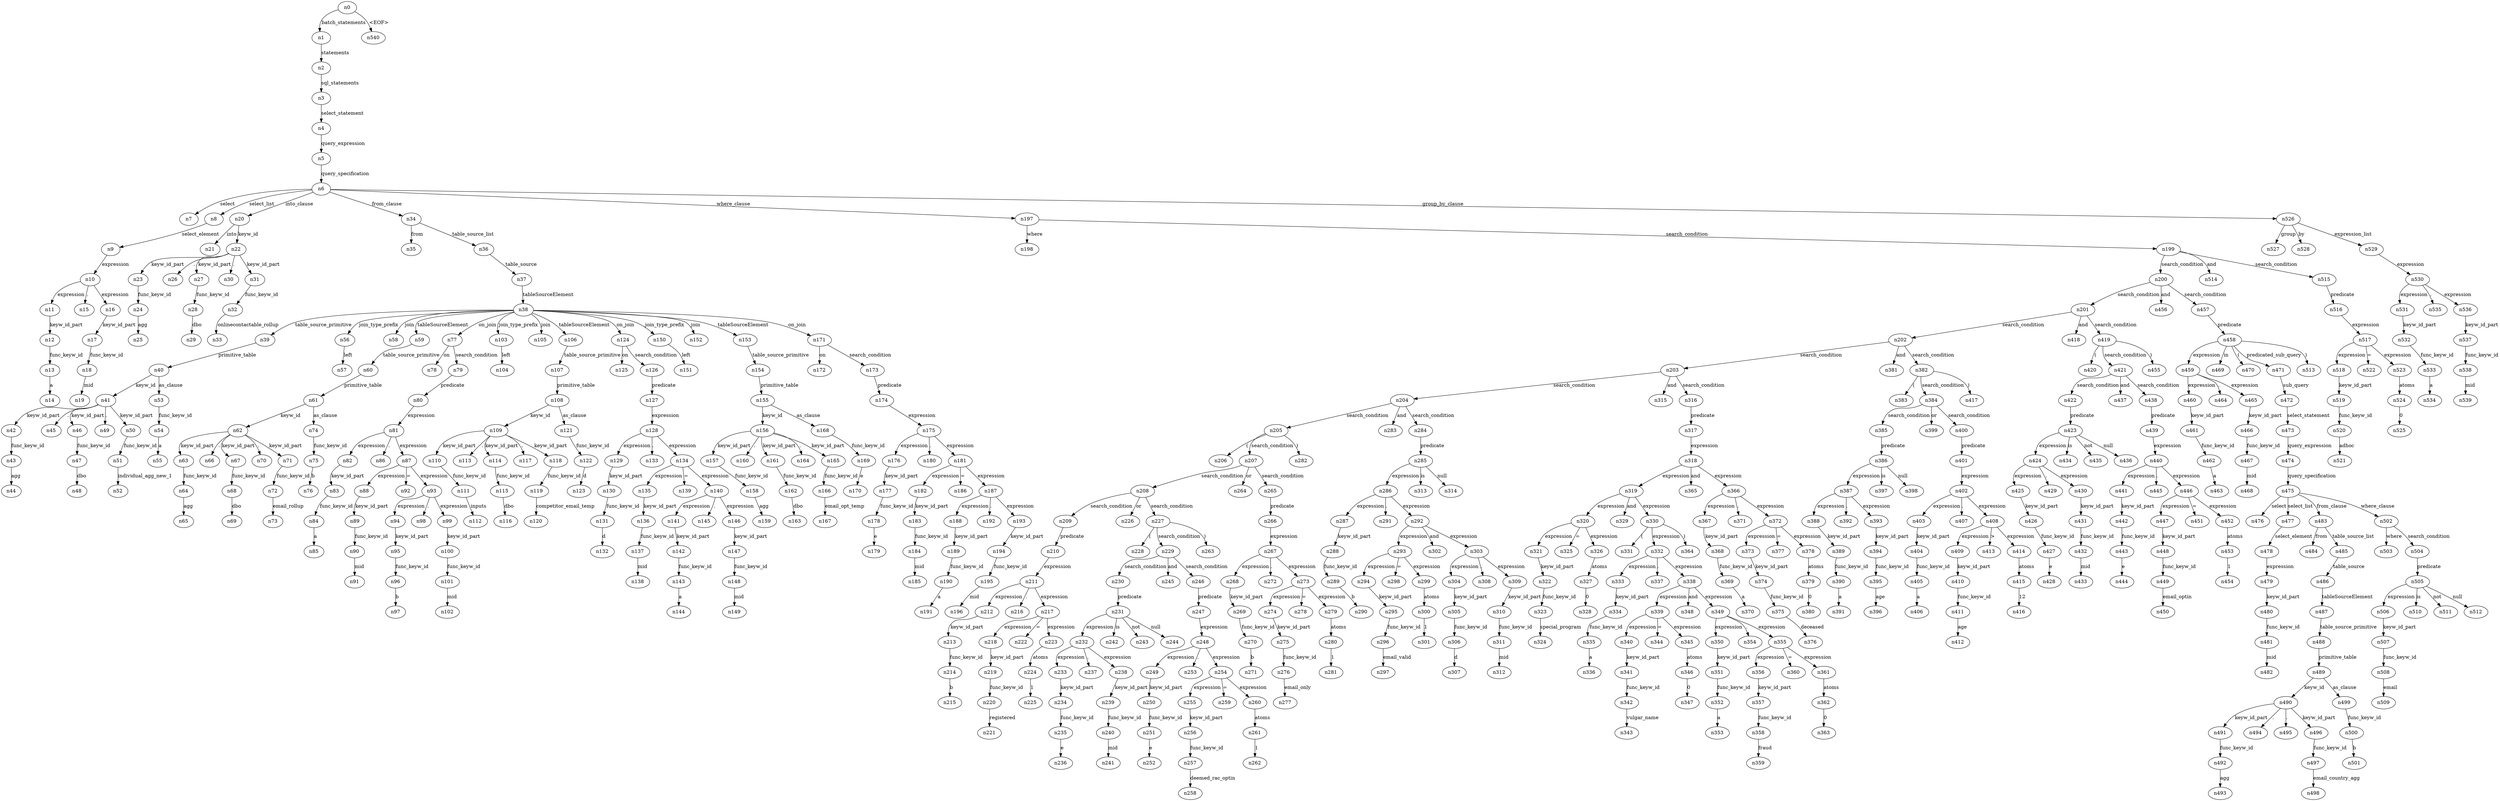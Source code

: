 digraph ParseTree {
  n0 -> n1 [label="batch_statements"];
  n1 -> n2 [label="statements"];
  n2 -> n3 [label="sql_statements"];
  n3 -> n4 [label="select_statement"];
  n4 -> n5 [label="query_expression"];
  n5 -> n6 [label="query_specification"];
  n6 -> n7 [label="select"];
  n6 -> n8 [label="select_list"];
  n8 -> n9 [label="select_element"];
  n9 -> n10 [label="expression"];
  n10 -> n11 [label="expression"];
  n11 -> n12 [label="keyw_id_part"];
  n12 -> n13 [label="func_keyw_id"];
  n13 -> n14 [label="a"];
  n10 -> n15 [label="."];
  n10 -> n16 [label="expression"];
  n16 -> n17 [label="keyw_id_part"];
  n17 -> n18 [label="func_keyw_id"];
  n18 -> n19 [label="mid"];
  n6 -> n20 [label="into_clause"];
  n20 -> n21 [label="into"];
  n20 -> n22 [label="keyw_id"];
  n22 -> n23 [label="keyw_id_part"];
  n23 -> n24 [label="func_keyw_id"];
  n24 -> n25 [label="agg"];
  n22 -> n26 [label="."];
  n22 -> n27 [label="keyw_id_part"];
  n27 -> n28 [label="func_keyw_id"];
  n28 -> n29 [label="dbo"];
  n22 -> n30 [label="."];
  n22 -> n31 [label="keyw_id_part"];
  n31 -> n32 [label="func_keyw_id"];
  n32 -> n33 [label="onlinecontactable_rollup"];
  n6 -> n34 [label="from_clause"];
  n34 -> n35 [label="from"];
  n34 -> n36 [label="table_source_list"];
  n36 -> n37 [label="table_source"];
  n37 -> n38 [label="tableSourceElement"];
  n38 -> n39 [label="table_source_primitive"];
  n39 -> n40 [label="primitive_table"];
  n40 -> n41 [label="keyw_id"];
  n41 -> n42 [label="keyw_id_part"];
  n42 -> n43 [label="func_keyw_id"];
  n43 -> n44 [label="agg"];
  n41 -> n45 [label="."];
  n41 -> n46 [label="keyw_id_part"];
  n46 -> n47 [label="func_keyw_id"];
  n47 -> n48 [label="dbo"];
  n41 -> n49 [label="."];
  n41 -> n50 [label="keyw_id_part"];
  n50 -> n51 [label="func_keyw_id"];
  n51 -> n52 [label="individual_agg_new_1"];
  n40 -> n53 [label="as_clause"];
  n53 -> n54 [label="func_keyw_id"];
  n54 -> n55 [label="a"];
  n38 -> n56 [label="join_type_prefix"];
  n56 -> n57 [label="left"];
  n38 -> n58 [label="join"];
  n38 -> n59 [label="tableSourceElement"];
  n59 -> n60 [label="table_source_primitive"];
  n60 -> n61 [label="primitive_table"];
  n61 -> n62 [label="keyw_id"];
  n62 -> n63 [label="keyw_id_part"];
  n63 -> n64 [label="func_keyw_id"];
  n64 -> n65 [label="agg"];
  n62 -> n66 [label="."];
  n62 -> n67 [label="keyw_id_part"];
  n67 -> n68 [label="func_keyw_id"];
  n68 -> n69 [label="dbo"];
  n62 -> n70 [label="."];
  n62 -> n71 [label="keyw_id_part"];
  n71 -> n72 [label="func_keyw_id"];
  n72 -> n73 [label="email_rollup"];
  n61 -> n74 [label="as_clause"];
  n74 -> n75 [label="func_keyw_id"];
  n75 -> n76 [label="b"];
  n38 -> n77 [label="on_join"];
  n77 -> n78 [label="on"];
  n77 -> n79 [label="search_condition"];
  n79 -> n80 [label="predicate"];
  n80 -> n81 [label="expression"];
  n81 -> n82 [label="expression"];
  n82 -> n83 [label="keyw_id_part"];
  n83 -> n84 [label="func_keyw_id"];
  n84 -> n85 [label="a"];
  n81 -> n86 [label="."];
  n81 -> n87 [label="expression"];
  n87 -> n88 [label="expression"];
  n88 -> n89 [label="keyw_id_part"];
  n89 -> n90 [label="func_keyw_id"];
  n90 -> n91 [label="mid"];
  n87 -> n92 [label="="];
  n87 -> n93 [label="expression"];
  n93 -> n94 [label="expression"];
  n94 -> n95 [label="keyw_id_part"];
  n95 -> n96 [label="func_keyw_id"];
  n96 -> n97 [label="b"];
  n93 -> n98 [label="."];
  n93 -> n99 [label="expression"];
  n99 -> n100 [label="keyw_id_part"];
  n100 -> n101 [label="func_keyw_id"];
  n101 -> n102 [label="mid"];
  n38 -> n103 [label="join_type_prefix"];
  n103 -> n104 [label="left"];
  n38 -> n105 [label="join"];
  n38 -> n106 [label="tableSourceElement"];
  n106 -> n107 [label="table_source_primitive"];
  n107 -> n108 [label="primitive_table"];
  n108 -> n109 [label="keyw_id"];
  n109 -> n110 [label="keyw_id_part"];
  n110 -> n111 [label="func_keyw_id"];
  n111 -> n112 [label="inputs"];
  n109 -> n113 [label="."];
  n109 -> n114 [label="keyw_id_part"];
  n114 -> n115 [label="func_keyw_id"];
  n115 -> n116 [label="dbo"];
  n109 -> n117 [label="."];
  n109 -> n118 [label="keyw_id_part"];
  n118 -> n119 [label="func_keyw_id"];
  n119 -> n120 [label="competitor_email_temp"];
  n108 -> n121 [label="as_clause"];
  n121 -> n122 [label="func_keyw_id"];
  n122 -> n123 [label="d"];
  n38 -> n124 [label="on_join"];
  n124 -> n125 [label="on"];
  n124 -> n126 [label="search_condition"];
  n126 -> n127 [label="predicate"];
  n127 -> n128 [label="expression"];
  n128 -> n129 [label="expression"];
  n129 -> n130 [label="keyw_id_part"];
  n130 -> n131 [label="func_keyw_id"];
  n131 -> n132 [label="d"];
  n128 -> n133 [label="."];
  n128 -> n134 [label="expression"];
  n134 -> n135 [label="expression"];
  n135 -> n136 [label="keyw_id_part"];
  n136 -> n137 [label="func_keyw_id"];
  n137 -> n138 [label="mid"];
  n134 -> n139 [label="="];
  n134 -> n140 [label="expression"];
  n140 -> n141 [label="expression"];
  n141 -> n142 [label="keyw_id_part"];
  n142 -> n143 [label="func_keyw_id"];
  n143 -> n144 [label="a"];
  n140 -> n145 [label="."];
  n140 -> n146 [label="expression"];
  n146 -> n147 [label="keyw_id_part"];
  n147 -> n148 [label="func_keyw_id"];
  n148 -> n149 [label="mid"];
  n38 -> n150 [label="join_type_prefix"];
  n150 -> n151 [label="left"];
  n38 -> n152 [label="join"];
  n38 -> n153 [label="tableSourceElement"];
  n153 -> n154 [label="table_source_primitive"];
  n154 -> n155 [label="primitive_table"];
  n155 -> n156 [label="keyw_id"];
  n156 -> n157 [label="keyw_id_part"];
  n157 -> n158 [label="func_keyw_id"];
  n158 -> n159 [label="agg"];
  n156 -> n160 [label="."];
  n156 -> n161 [label="keyw_id_part"];
  n161 -> n162 [label="func_keyw_id"];
  n162 -> n163 [label="dbo"];
  n156 -> n164 [label="."];
  n156 -> n165 [label="keyw_id_part"];
  n165 -> n166 [label="func_keyw_id"];
  n166 -> n167 [label="email_opt_temp"];
  n155 -> n168 [label="as_clause"];
  n168 -> n169 [label="func_keyw_id"];
  n169 -> n170 [label="e"];
  n38 -> n171 [label="on_join"];
  n171 -> n172 [label="on"];
  n171 -> n173 [label="search_condition"];
  n173 -> n174 [label="predicate"];
  n174 -> n175 [label="expression"];
  n175 -> n176 [label="expression"];
  n176 -> n177 [label="keyw_id_part"];
  n177 -> n178 [label="func_keyw_id"];
  n178 -> n179 [label="e"];
  n175 -> n180 [label="."];
  n175 -> n181 [label="expression"];
  n181 -> n182 [label="expression"];
  n182 -> n183 [label="keyw_id_part"];
  n183 -> n184 [label="func_keyw_id"];
  n184 -> n185 [label="mid"];
  n181 -> n186 [label="="];
  n181 -> n187 [label="expression"];
  n187 -> n188 [label="expression"];
  n188 -> n189 [label="keyw_id_part"];
  n189 -> n190 [label="func_keyw_id"];
  n190 -> n191 [label="a"];
  n187 -> n192 [label="."];
  n187 -> n193 [label="expression"];
  n193 -> n194 [label="keyw_id_part"];
  n194 -> n195 [label="func_keyw_id"];
  n195 -> n196 [label="mid"];
  n6 -> n197 [label="where_clause"];
  n197 -> n198 [label="where"];
  n197 -> n199 [label="search_condition"];
  n199 -> n200 [label="search_condition"];
  n200 -> n201 [label="search_condition"];
  n201 -> n202 [label="search_condition"];
  n202 -> n203 [label="search_condition"];
  n203 -> n204 [label="search_condition"];
  n204 -> n205 [label="search_condition"];
  n205 -> n206 [label="("];
  n205 -> n207 [label="search_condition"];
  n207 -> n208 [label="search_condition"];
  n208 -> n209 [label="search_condition"];
  n209 -> n210 [label="predicate"];
  n210 -> n211 [label="expression"];
  n211 -> n212 [label="expression"];
  n212 -> n213 [label="keyw_id_part"];
  n213 -> n214 [label="func_keyw_id"];
  n214 -> n215 [label="b"];
  n211 -> n216 [label="."];
  n211 -> n217 [label="expression"];
  n217 -> n218 [label="expression"];
  n218 -> n219 [label="keyw_id_part"];
  n219 -> n220 [label="func_keyw_id"];
  n220 -> n221 [label="registered"];
  n217 -> n222 [label="="];
  n217 -> n223 [label="expression"];
  n223 -> n224 [label="atoms"];
  n224 -> n225 [label="1"];
  n208 -> n226 [label="or"];
  n208 -> n227 [label="search_condition"];
  n227 -> n228 [label="("];
  n227 -> n229 [label="search_condition"];
  n229 -> n230 [label="search_condition"];
  n230 -> n231 [label="predicate"];
  n231 -> n232 [label="expression"];
  n232 -> n233 [label="expression"];
  n233 -> n234 [label="keyw_id_part"];
  n234 -> n235 [label="func_keyw_id"];
  n235 -> n236 [label="e"];
  n232 -> n237 [label="."];
  n232 -> n238 [label="expression"];
  n238 -> n239 [label="keyw_id_part"];
  n239 -> n240 [label="func_keyw_id"];
  n240 -> n241 [label="mid"];
  n231 -> n242 [label="is"];
  n231 -> n243 [label="not"];
  n231 -> n244 [label="null"];
  n229 -> n245 [label="and"];
  n229 -> n246 [label="search_condition"];
  n246 -> n247 [label="predicate"];
  n247 -> n248 [label="expression"];
  n248 -> n249 [label="expression"];
  n249 -> n250 [label="keyw_id_part"];
  n250 -> n251 [label="func_keyw_id"];
  n251 -> n252 [label="e"];
  n248 -> n253 [label="."];
  n248 -> n254 [label="expression"];
  n254 -> n255 [label="expression"];
  n255 -> n256 [label="keyw_id_part"];
  n256 -> n257 [label="func_keyw_id"];
  n257 -> n258 [label="deemed_rac_optin"];
  n254 -> n259 [label="="];
  n254 -> n260 [label="expression"];
  n260 -> n261 [label="atoms"];
  n261 -> n262 [label="1"];
  n227 -> n263 [label=")"];
  n207 -> n264 [label="or"];
  n207 -> n265 [label="search_condition"];
  n265 -> n266 [label="predicate"];
  n266 -> n267 [label="expression"];
  n267 -> n268 [label="expression"];
  n268 -> n269 [label="keyw_id_part"];
  n269 -> n270 [label="func_keyw_id"];
  n270 -> n271 [label="b"];
  n267 -> n272 [label="."];
  n267 -> n273 [label="expression"];
  n273 -> n274 [label="expression"];
  n274 -> n275 [label="keyw_id_part"];
  n275 -> n276 [label="func_keyw_id"];
  n276 -> n277 [label="email_only"];
  n273 -> n278 [label="="];
  n273 -> n279 [label="expression"];
  n279 -> n280 [label="atoms"];
  n280 -> n281 [label="1"];
  n205 -> n282 [label=")"];
  n204 -> n283 [label="and"];
  n204 -> n284 [label="search_condition"];
  n284 -> n285 [label="predicate"];
  n285 -> n286 [label="expression"];
  n286 -> n287 [label="expression"];
  n287 -> n288 [label="keyw_id_part"];
  n288 -> n289 [label="func_keyw_id"];
  n289 -> n290 [label="b"];
  n286 -> n291 [label="."];
  n286 -> n292 [label="expression"];
  n292 -> n293 [label="expression"];
  n293 -> n294 [label="expression"];
  n294 -> n295 [label="keyw_id_part"];
  n295 -> n296 [label="func_keyw_id"];
  n296 -> n297 [label="email_valid"];
  n293 -> n298 [label="="];
  n293 -> n299 [label="expression"];
  n299 -> n300 [label="atoms"];
  n300 -> n301 [label="1"];
  n292 -> n302 [label="and"];
  n292 -> n303 [label="expression"];
  n303 -> n304 [label="expression"];
  n304 -> n305 [label="keyw_id_part"];
  n305 -> n306 [label="func_keyw_id"];
  n306 -> n307 [label="d"];
  n303 -> n308 [label="."];
  n303 -> n309 [label="expression"];
  n309 -> n310 [label="keyw_id_part"];
  n310 -> n311 [label="func_keyw_id"];
  n311 -> n312 [label="mid"];
  n285 -> n313 [label="is"];
  n285 -> n314 [label="null"];
  n203 -> n315 [label="and"];
  n203 -> n316 [label="search_condition"];
  n316 -> n317 [label="predicate"];
  n317 -> n318 [label="expression"];
  n318 -> n319 [label="expression"];
  n319 -> n320 [label="expression"];
  n320 -> n321 [label="expression"];
  n321 -> n322 [label="keyw_id_part"];
  n322 -> n323 [label="func_keyw_id"];
  n323 -> n324 [label="special_program"];
  n320 -> n325 [label="="];
  n320 -> n326 [label="expression"];
  n326 -> n327 [label="atoms"];
  n327 -> n328 [label="0"];
  n319 -> n329 [label="and"];
  n319 -> n330 [label="expression"];
  n330 -> n331 [label="("];
  n330 -> n332 [label="expression"];
  n332 -> n333 [label="expression"];
  n333 -> n334 [label="keyw_id_part"];
  n334 -> n335 [label="func_keyw_id"];
  n335 -> n336 [label="a"];
  n332 -> n337 [label="."];
  n332 -> n338 [label="expression"];
  n338 -> n339 [label="expression"];
  n339 -> n340 [label="expression"];
  n340 -> n341 [label="keyw_id_part"];
  n341 -> n342 [label="func_keyw_id"];
  n342 -> n343 [label="vulgar_name"];
  n339 -> n344 [label="="];
  n339 -> n345 [label="expression"];
  n345 -> n346 [label="atoms"];
  n346 -> n347 [label="0"];
  n338 -> n348 [label="and"];
  n338 -> n349 [label="expression"];
  n349 -> n350 [label="expression"];
  n350 -> n351 [label="keyw_id_part"];
  n351 -> n352 [label="func_keyw_id"];
  n352 -> n353 [label="a"];
  n349 -> n354 [label="."];
  n349 -> n355 [label="expression"];
  n355 -> n356 [label="expression"];
  n356 -> n357 [label="keyw_id_part"];
  n357 -> n358 [label="func_keyw_id"];
  n358 -> n359 [label="fraud"];
  n355 -> n360 [label="="];
  n355 -> n361 [label="expression"];
  n361 -> n362 [label="atoms"];
  n362 -> n363 [label="0"];
  n330 -> n364 [label=")"];
  n318 -> n365 [label="and"];
  n318 -> n366 [label="expression"];
  n366 -> n367 [label="expression"];
  n367 -> n368 [label="keyw_id_part"];
  n368 -> n369 [label="func_keyw_id"];
  n369 -> n370 [label="a"];
  n366 -> n371 [label="."];
  n366 -> n372 [label="expression"];
  n372 -> n373 [label="expression"];
  n373 -> n374 [label="keyw_id_part"];
  n374 -> n375 [label="func_keyw_id"];
  n375 -> n376 [label="deceased"];
  n372 -> n377 [label="="];
  n372 -> n378 [label="expression"];
  n378 -> n379 [label="atoms"];
  n379 -> n380 [label="0"];
  n202 -> n381 [label="and"];
  n202 -> n382 [label="search_condition"];
  n382 -> n383 [label="("];
  n382 -> n384 [label="search_condition"];
  n384 -> n385 [label="search_condition"];
  n385 -> n386 [label="predicate"];
  n386 -> n387 [label="expression"];
  n387 -> n388 [label="expression"];
  n388 -> n389 [label="keyw_id_part"];
  n389 -> n390 [label="func_keyw_id"];
  n390 -> n391 [label="a"];
  n387 -> n392 [label="."];
  n387 -> n393 [label="expression"];
  n393 -> n394 [label="keyw_id_part"];
  n394 -> n395 [label="func_keyw_id"];
  n395 -> n396 [label="age"];
  n386 -> n397 [label="is"];
  n386 -> n398 [label="null"];
  n384 -> n399 [label="or"];
  n384 -> n400 [label="search_condition"];
  n400 -> n401 [label="predicate"];
  n401 -> n402 [label="expression"];
  n402 -> n403 [label="expression"];
  n403 -> n404 [label="keyw_id_part"];
  n404 -> n405 [label="func_keyw_id"];
  n405 -> n406 [label="a"];
  n402 -> n407 [label="."];
  n402 -> n408 [label="expression"];
  n408 -> n409 [label="expression"];
  n409 -> n410 [label="keyw_id_part"];
  n410 -> n411 [label="func_keyw_id"];
  n411 -> n412 [label="age"];
  n408 -> n413 [label=">"];
  n408 -> n414 [label="expression"];
  n414 -> n415 [label="atoms"];
  n415 -> n416 [label="12"];
  n382 -> n417 [label=")"];
  n201 -> n418 [label="and"];
  n201 -> n419 [label="search_condition"];
  n419 -> n420 [label="("];
  n419 -> n421 [label="search_condition"];
  n421 -> n422 [label="search_condition"];
  n422 -> n423 [label="predicate"];
  n423 -> n424 [label="expression"];
  n424 -> n425 [label="expression"];
  n425 -> n426 [label="keyw_id_part"];
  n426 -> n427 [label="func_keyw_id"];
  n427 -> n428 [label="e"];
  n424 -> n429 [label="."];
  n424 -> n430 [label="expression"];
  n430 -> n431 [label="keyw_id_part"];
  n431 -> n432 [label="func_keyw_id"];
  n432 -> n433 [label="mid"];
  n423 -> n434 [label="is"];
  n423 -> n435 [label="not"];
  n423 -> n436 [label="null"];
  n421 -> n437 [label="and"];
  n421 -> n438 [label="search_condition"];
  n438 -> n439 [label="predicate"];
  n439 -> n440 [label="expression"];
  n440 -> n441 [label="expression"];
  n441 -> n442 [label="keyw_id_part"];
  n442 -> n443 [label="func_keyw_id"];
  n443 -> n444 [label="e"];
  n440 -> n445 [label="."];
  n440 -> n446 [label="expression"];
  n446 -> n447 [label="expression"];
  n447 -> n448 [label="keyw_id_part"];
  n448 -> n449 [label="func_keyw_id"];
  n449 -> n450 [label="email_optin"];
  n446 -> n451 [label="="];
  n446 -> n452 [label="expression"];
  n452 -> n453 [label="atoms"];
  n453 -> n454 [label="1"];
  n419 -> n455 [label=")"];
  n200 -> n456 [label="and"];
  n200 -> n457 [label="search_condition"];
  n457 -> n458 [label="predicate"];
  n458 -> n459 [label="expression"];
  n459 -> n460 [label="expression"];
  n460 -> n461 [label="keyw_id_part"];
  n461 -> n462 [label="func_keyw_id"];
  n462 -> n463 [label="a"];
  n459 -> n464 [label="."];
  n459 -> n465 [label="expression"];
  n465 -> n466 [label="keyw_id_part"];
  n466 -> n467 [label="func_keyw_id"];
  n467 -> n468 [label="mid"];
  n458 -> n469 [label="in"];
  n458 -> n470 [label="("];
  n458 -> n471 [label="predicated_sub_query"];
  n471 -> n472 [label="sub_query"];
  n472 -> n473 [label="select_statement"];
  n473 -> n474 [label="query_expression"];
  n474 -> n475 [label="query_specification"];
  n475 -> n476 [label="select"];
  n475 -> n477 [label="select_list"];
  n477 -> n478 [label="select_element"];
  n478 -> n479 [label="expression"];
  n479 -> n480 [label="keyw_id_part"];
  n480 -> n481 [label="func_keyw_id"];
  n481 -> n482 [label="mid"];
  n475 -> n483 [label="from_clause"];
  n483 -> n484 [label="from"];
  n483 -> n485 [label="table_source_list"];
  n485 -> n486 [label="table_source"];
  n486 -> n487 [label="tableSourceElement"];
  n487 -> n488 [label="table_source_primitive"];
  n488 -> n489 [label="primitive_table"];
  n489 -> n490 [label="keyw_id"];
  n490 -> n491 [label="keyw_id_part"];
  n491 -> n492 [label="func_keyw_id"];
  n492 -> n493 [label="agg"];
  n490 -> n494 [label="."];
  n490 -> n495 [label="."];
  n490 -> n496 [label="keyw_id_part"];
  n496 -> n497 [label="func_keyw_id"];
  n497 -> n498 [label="email_country_agg"];
  n489 -> n499 [label="as_clause"];
  n499 -> n500 [label="func_keyw_id"];
  n500 -> n501 [label="b"];
  n475 -> n502 [label="where_clause"];
  n502 -> n503 [label="where"];
  n502 -> n504 [label="search_condition"];
  n504 -> n505 [label="predicate"];
  n505 -> n506 [label="expression"];
  n506 -> n507 [label="keyw_id_part"];
  n507 -> n508 [label="func_keyw_id"];
  n508 -> n509 [label="email"];
  n505 -> n510 [label="is"];
  n505 -> n511 [label="not"];
  n505 -> n512 [label="null"];
  n458 -> n513 [label=")"];
  n199 -> n514 [label="and"];
  n199 -> n515 [label="search_condition"];
  n515 -> n516 [label="predicate"];
  n516 -> n517 [label="expression"];
  n517 -> n518 [label="expression"];
  n518 -> n519 [label="keyw_id_part"];
  n519 -> n520 [label="func_keyw_id"];
  n520 -> n521 [label="adhoc"];
  n517 -> n522 [label="="];
  n517 -> n523 [label="expression"];
  n523 -> n524 [label="atoms"];
  n524 -> n525 [label="0"];
  n6 -> n526 [label="group_by_clause"];
  n526 -> n527 [label="group"];
  n526 -> n528 [label="by"];
  n526 -> n529 [label="expression_list"];
  n529 -> n530 [label="expression"];
  n530 -> n531 [label="expression"];
  n531 -> n532 [label="keyw_id_part"];
  n532 -> n533 [label="func_keyw_id"];
  n533 -> n534 [label="a"];
  n530 -> n535 [label="."];
  n530 -> n536 [label="expression"];
  n536 -> n537 [label="keyw_id_part"];
  n537 -> n538 [label="func_keyw_id"];
  n538 -> n539 [label="mid"];
  n0 -> n540 [label="<EOF>"];
}